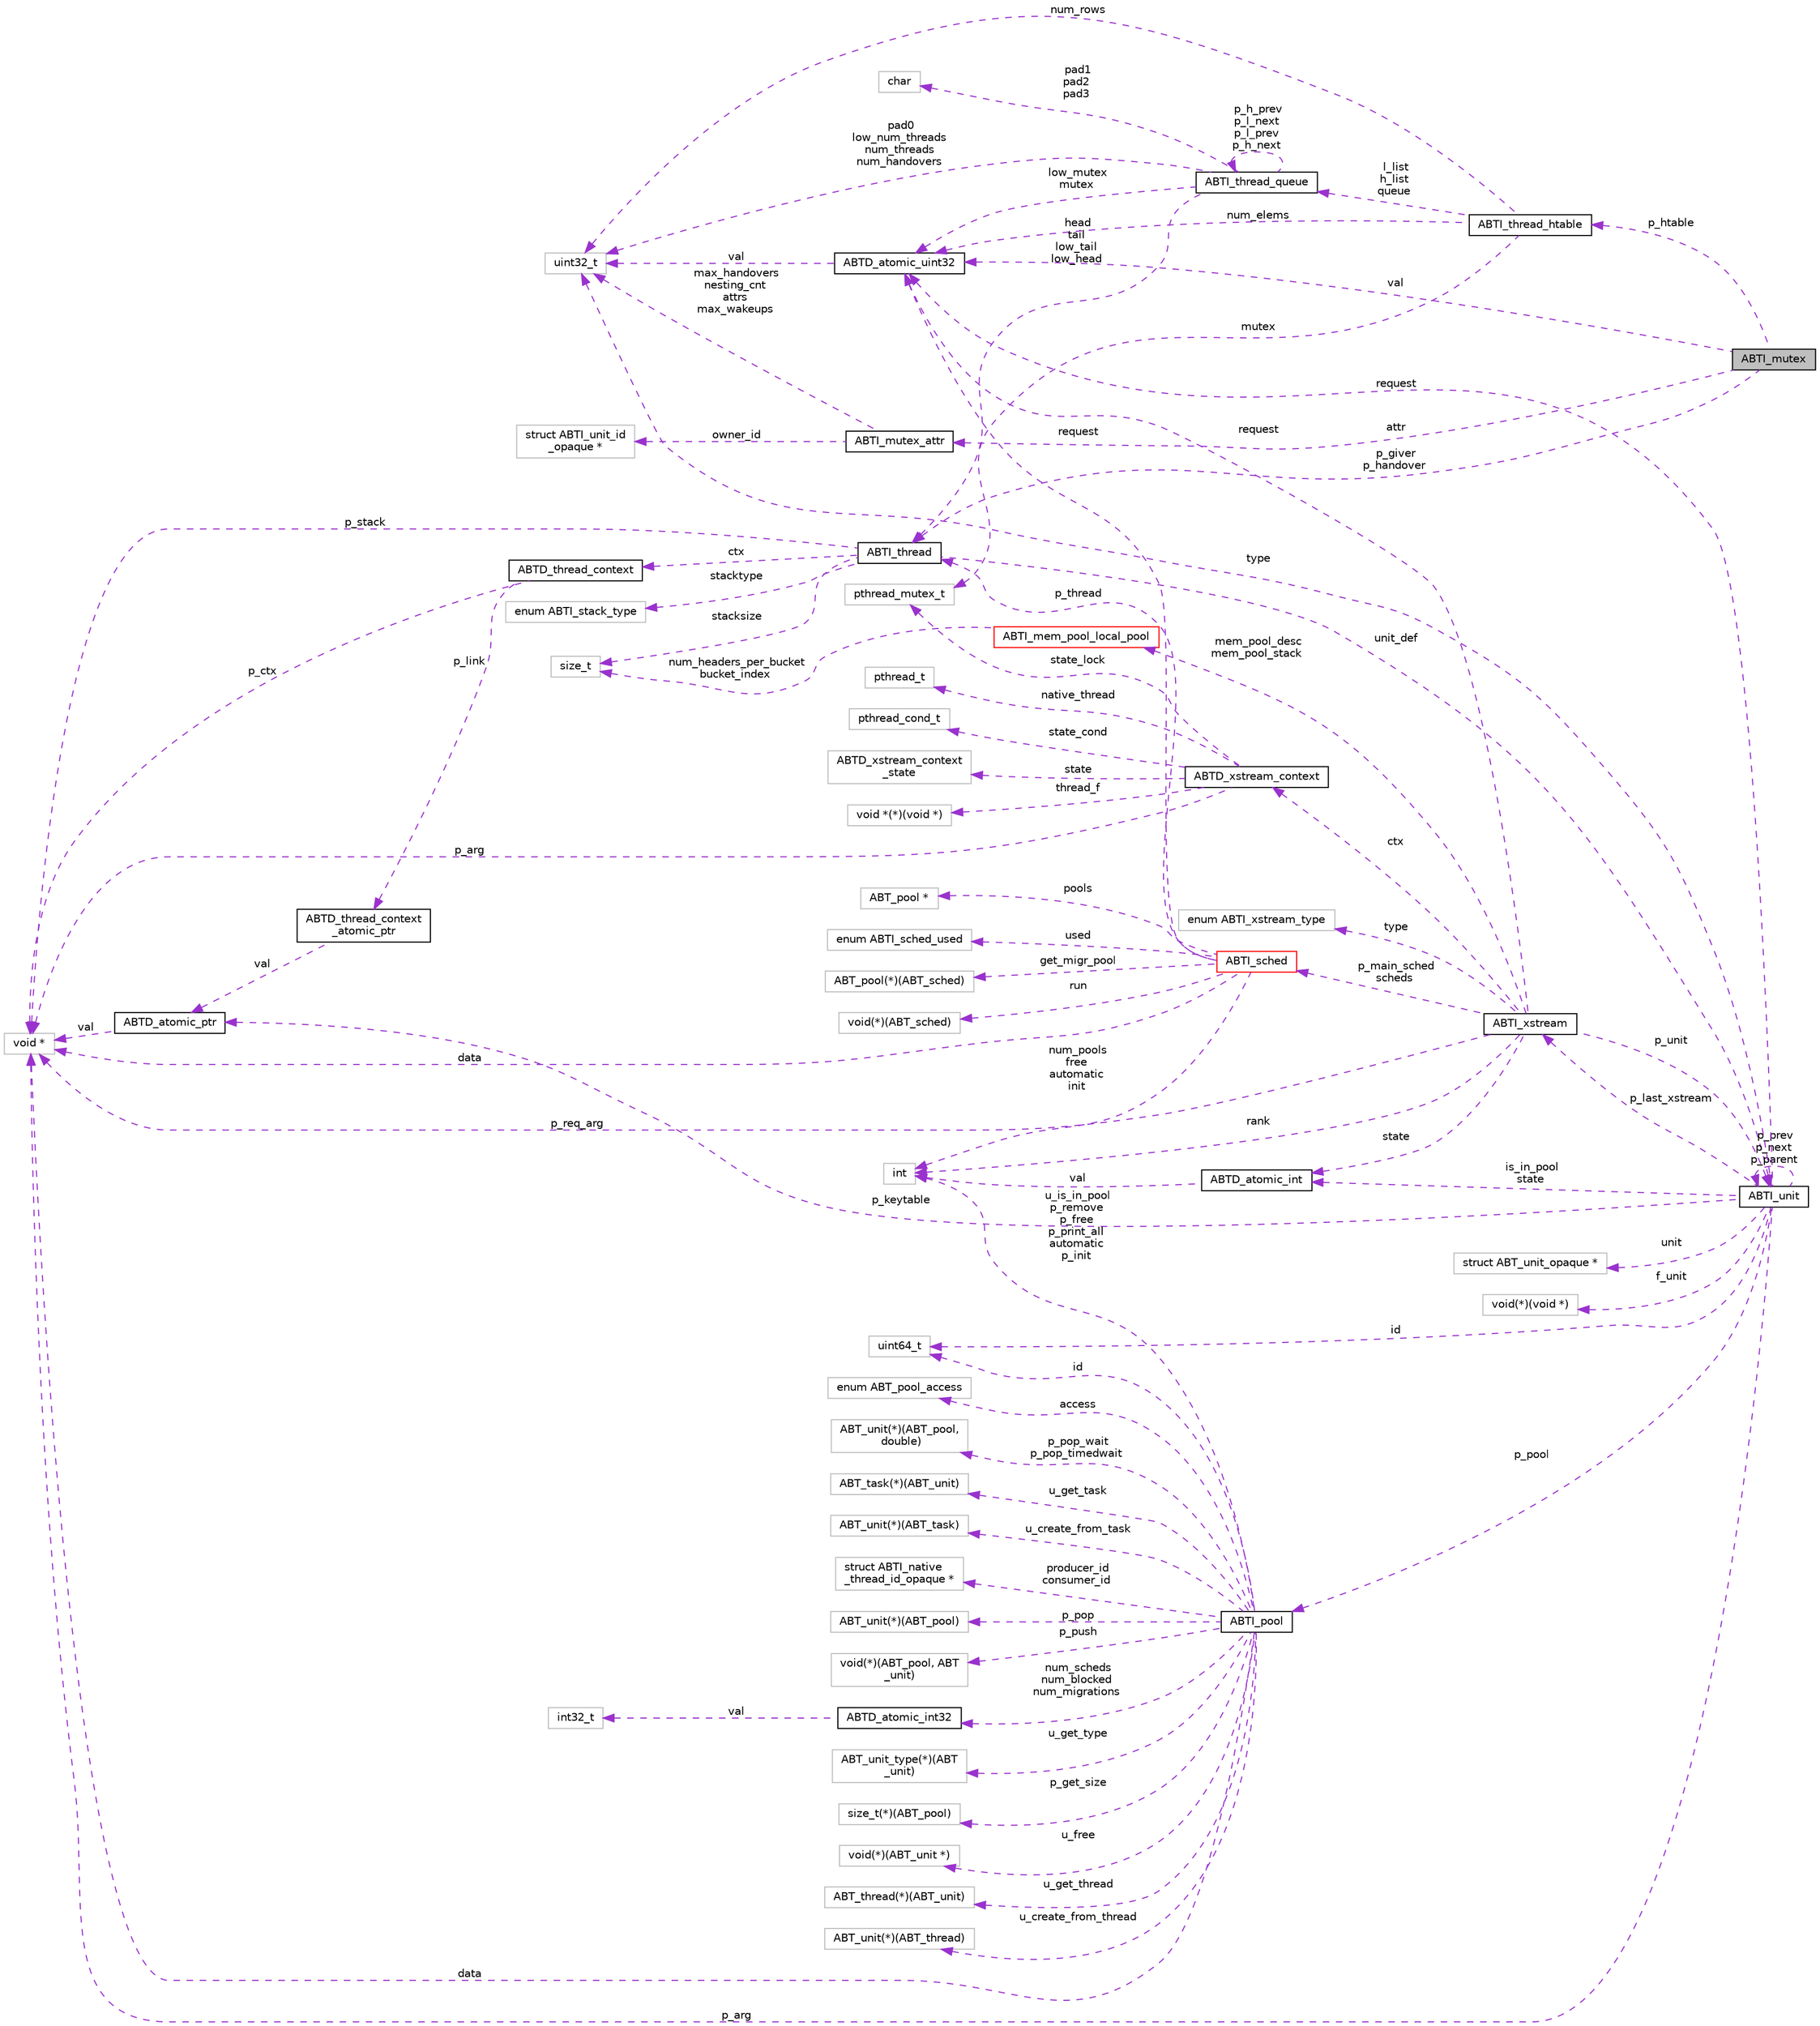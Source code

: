 digraph "ABTI_mutex"
{
  edge [fontname="Helvetica",fontsize="10",labelfontname="Helvetica",labelfontsize="10"];
  node [fontname="Helvetica",fontsize="10",shape=record];
  rankdir="LR";
  Node1 [label="ABTI_mutex",height=0.2,width=0.4,color="black", fillcolor="grey75", style="filled" fontcolor="black"];
  Node2 -> Node1 [dir="back",color="darkorchid3",fontsize="10",style="dashed",label=" p_giver\np_handover" ,fontname="Helvetica"];
  Node2 [label="ABTI_thread",height=0.2,width=0.4,color="black", fillcolor="white", style="filled",URL="$d3/d55/structABTI__thread.html"];
  Node3 -> Node2 [dir="back",color="darkorchid3",fontsize="10",style="dashed",label=" stacksize" ,fontname="Helvetica"];
  Node3 [label="size_t",height=0.2,width=0.4,color="grey75", fillcolor="white", style="filled"];
  Node4 -> Node2 [dir="back",color="darkorchid3",fontsize="10",style="dashed",label=" ctx" ,fontname="Helvetica"];
  Node4 [label="ABTD_thread_context",height=0.2,width=0.4,color="black", fillcolor="white", style="filled",URL="$d5/de4/structABTD__thread__context.html"];
  Node5 -> Node4 [dir="back",color="darkorchid3",fontsize="10",style="dashed",label=" p_link" ,fontname="Helvetica"];
  Node5 [label="ABTD_thread_context\l_atomic_ptr",height=0.2,width=0.4,color="black", fillcolor="white", style="filled",URL="$dd/dc0/structABTD__thread__context__atomic__ptr.html"];
  Node6 -> Node5 [dir="back",color="darkorchid3",fontsize="10",style="dashed",label=" val" ,fontname="Helvetica"];
  Node6 [label="ABTD_atomic_ptr",height=0.2,width=0.4,color="black", fillcolor="white", style="filled",URL="$df/d5b/structABTD__atomic__ptr.html"];
  Node7 -> Node6 [dir="back",color="darkorchid3",fontsize="10",style="dashed",label=" val" ,fontname="Helvetica"];
  Node7 [label="void *",height=0.2,width=0.4,color="grey75", fillcolor="white", style="filled"];
  Node7 -> Node4 [dir="back",color="darkorchid3",fontsize="10",style="dashed",label=" p_ctx" ,fontname="Helvetica"];
  Node8 -> Node2 [dir="back",color="darkorchid3",fontsize="10",style="dashed",label=" stacktype" ,fontname="Helvetica"];
  Node8 [label="enum ABTI_stack_type",height=0.2,width=0.4,color="grey75", fillcolor="white", style="filled"];
  Node7 -> Node2 [dir="back",color="darkorchid3",fontsize="10",style="dashed",label=" p_stack" ,fontname="Helvetica"];
  Node9 -> Node2 [dir="back",color="darkorchid3",fontsize="10",style="dashed",label=" unit_def" ,fontname="Helvetica"];
  Node9 [label="ABTI_unit",height=0.2,width=0.4,color="black", fillcolor="white", style="filled",URL="$dc/d58/structABTI__unit.html"];
  Node10 -> Node9 [dir="back",color="darkorchid3",fontsize="10",style="dashed",label=" f_unit" ,fontname="Helvetica"];
  Node10 [label="void(*)(void *)",height=0.2,width=0.4,color="grey75", fillcolor="white", style="filled"];
  Node11 -> Node9 [dir="back",color="darkorchid3",fontsize="10",style="dashed",label=" id" ,fontname="Helvetica"];
  Node11 [label="uint64_t",height=0.2,width=0.4,color="grey75", fillcolor="white", style="filled"];
  Node12 -> Node9 [dir="back",color="darkorchid3",fontsize="10",style="dashed",label=" p_pool" ,fontname="Helvetica"];
  Node12 [label="ABTI_pool",height=0.2,width=0.4,color="black", fillcolor="white", style="filled",URL="$df/d65/structABTI__pool.html"];
  Node13 -> Node12 [dir="back",color="darkorchid3",fontsize="10",style="dashed",label=" p_get_size" ,fontname="Helvetica"];
  Node13 [label="size_t(*)(ABT_pool)",height=0.2,width=0.4,color="grey75", fillcolor="white", style="filled"];
  Node14 -> Node12 [dir="back",color="darkorchid3",fontsize="10",style="dashed",label=" u_free" ,fontname="Helvetica"];
  Node14 [label="void(*)(ABT_unit *)",height=0.2,width=0.4,color="grey75", fillcolor="white", style="filled"];
  Node15 -> Node12 [dir="back",color="darkorchid3",fontsize="10",style="dashed",label=" u_get_thread" ,fontname="Helvetica"];
  Node15 [label="ABT_thread(*)(ABT_unit)",height=0.2,width=0.4,color="grey75", fillcolor="white", style="filled"];
  Node16 -> Node12 [dir="back",color="darkorchid3",fontsize="10",style="dashed",label=" u_create_from_thread" ,fontname="Helvetica"];
  Node16 [label="ABT_unit(*)(ABT_thread)",height=0.2,width=0.4,color="grey75", fillcolor="white", style="filled"];
  Node11 -> Node12 [dir="back",color="darkorchid3",fontsize="10",style="dashed",label=" id" ,fontname="Helvetica"];
  Node17 -> Node12 [dir="back",color="darkorchid3",fontsize="10",style="dashed",label=" access" ,fontname="Helvetica"];
  Node17 [label="enum ABT_pool_access",height=0.2,width=0.4,color="grey75", fillcolor="white", style="filled"];
  Node18 -> Node12 [dir="back",color="darkorchid3",fontsize="10",style="dashed",label=" p_push" ,fontname="Helvetica"];
  Node18 [label="void(*)(ABT_pool, ABT\l_unit)",height=0.2,width=0.4,color="grey75", fillcolor="white", style="filled"];
  Node19 -> Node12 [dir="back",color="darkorchid3",fontsize="10",style="dashed",label=" u_get_type" ,fontname="Helvetica"];
  Node19 [label="ABT_unit_type(*)(ABT\l_unit)",height=0.2,width=0.4,color="grey75", fillcolor="white", style="filled"];
  Node20 -> Node12 [dir="back",color="darkorchid3",fontsize="10",style="dashed",label=" p_pop_wait\np_pop_timedwait" ,fontname="Helvetica"];
  Node20 [label="ABT_unit(*)(ABT_pool,\l double)",height=0.2,width=0.4,color="grey75", fillcolor="white", style="filled"];
  Node21 -> Node12 [dir="back",color="darkorchid3",fontsize="10",style="dashed",label=" u_is_in_pool\np_remove\np_free\np_print_all\nautomatic\np_init" ,fontname="Helvetica"];
  Node21 [label="int",height=0.2,width=0.4,color="grey75", fillcolor="white", style="filled"];
  Node22 -> Node12 [dir="back",color="darkorchid3",fontsize="10",style="dashed",label=" num_scheds\nnum_blocked\nnum_migrations" ,fontname="Helvetica"];
  Node22 [label="ABTD_atomic_int32",height=0.2,width=0.4,color="black", fillcolor="white", style="filled",URL="$db/d9a/structABTD__atomic__int32.html"];
  Node23 -> Node22 [dir="back",color="darkorchid3",fontsize="10",style="dashed",label=" val" ,fontname="Helvetica"];
  Node23 [label="int32_t",height=0.2,width=0.4,color="grey75", fillcolor="white", style="filled"];
  Node24 -> Node12 [dir="back",color="darkorchid3",fontsize="10",style="dashed",label=" u_get_task" ,fontname="Helvetica"];
  Node24 [label="ABT_task(*)(ABT_unit)",height=0.2,width=0.4,color="grey75", fillcolor="white", style="filled"];
  Node25 -> Node12 [dir="back",color="darkorchid3",fontsize="10",style="dashed",label=" u_create_from_task" ,fontname="Helvetica"];
  Node25 [label="ABT_unit(*)(ABT_task)",height=0.2,width=0.4,color="grey75", fillcolor="white", style="filled"];
  Node26 -> Node12 [dir="back",color="darkorchid3",fontsize="10",style="dashed",label=" producer_id\nconsumer_id" ,fontname="Helvetica"];
  Node26 [label="struct ABTI_native\l_thread_id_opaque *",height=0.2,width=0.4,color="grey75", fillcolor="white", style="filled"];
  Node27 -> Node12 [dir="back",color="darkorchid3",fontsize="10",style="dashed",label=" p_pop" ,fontname="Helvetica"];
  Node27 [label="ABT_unit(*)(ABT_pool)",height=0.2,width=0.4,color="grey75", fillcolor="white", style="filled"];
  Node7 -> Node12 [dir="back",color="darkorchid3",fontsize="10",style="dashed",label=" data" ,fontname="Helvetica"];
  Node28 -> Node9 [dir="back",color="darkorchid3",fontsize="10",style="dashed",label=" p_last_xstream" ,fontname="Helvetica"];
  Node28 [label="ABTI_xstream",height=0.2,width=0.4,color="black", fillcolor="white", style="filled",URL="$dc/d3f/structABTI__xstream.html"];
  Node29 -> Node28 [dir="back",color="darkorchid3",fontsize="10",style="dashed",label=" ctx" ,fontname="Helvetica"];
  Node29 [label="ABTD_xstream_context",height=0.2,width=0.4,color="black", fillcolor="white", style="filled",URL="$df/dec/structABTD__xstream__context.html"];
  Node30 -> Node29 [dir="back",color="darkorchid3",fontsize="10",style="dashed",label=" state" ,fontname="Helvetica"];
  Node30 [label="ABTD_xstream_context\l_state",height=0.2,width=0.4,color="grey75", fillcolor="white", style="filled"];
  Node31 -> Node29 [dir="back",color="darkorchid3",fontsize="10",style="dashed",label=" thread_f" ,fontname="Helvetica"];
  Node31 [label="void *(*)(void *)",height=0.2,width=0.4,color="grey75", fillcolor="white", style="filled"];
  Node32 -> Node29 [dir="back",color="darkorchid3",fontsize="10",style="dashed",label=" state_lock" ,fontname="Helvetica"];
  Node32 [label="pthread_mutex_t",height=0.2,width=0.4,color="grey75", fillcolor="white", style="filled"];
  Node33 -> Node29 [dir="back",color="darkorchid3",fontsize="10",style="dashed",label=" native_thread" ,fontname="Helvetica"];
  Node33 [label="pthread_t",height=0.2,width=0.4,color="grey75", fillcolor="white", style="filled"];
  Node34 -> Node29 [dir="back",color="darkorchid3",fontsize="10",style="dashed",label=" state_cond" ,fontname="Helvetica"];
  Node34 [label="pthread_cond_t",height=0.2,width=0.4,color="grey75", fillcolor="white", style="filled"];
  Node7 -> Node29 [dir="back",color="darkorchid3",fontsize="10",style="dashed",label=" p_arg" ,fontname="Helvetica"];
  Node35 -> Node28 [dir="back",color="darkorchid3",fontsize="10",style="dashed",label=" p_main_sched\nscheds" ,fontname="Helvetica"];
  Node35 [label="ABTI_sched",height=0.2,width=0.4,color="red", fillcolor="white", style="filled",URL="$d0/dd5/structABTI__sched.html"];
  Node2 -> Node35 [dir="back",color="darkorchid3",fontsize="10",style="dashed",label=" p_thread" ,fontname="Helvetica"];
  Node36 -> Node35 [dir="back",color="darkorchid3",fontsize="10",style="dashed",label=" get_migr_pool" ,fontname="Helvetica"];
  Node36 [label="ABT_pool(*)(ABT_sched)",height=0.2,width=0.4,color="grey75", fillcolor="white", style="filled"];
  Node21 -> Node35 [dir="back",color="darkorchid3",fontsize="10",style="dashed",label=" num_pools\nfree\nautomatic\ninit" ,fontname="Helvetica"];
  Node37 -> Node35 [dir="back",color="darkorchid3",fontsize="10",style="dashed",label=" run" ,fontname="Helvetica"];
  Node37 [label="void(*)(ABT_sched)",height=0.2,width=0.4,color="grey75", fillcolor="white", style="filled"];
  Node38 -> Node35 [dir="back",color="darkorchid3",fontsize="10",style="dashed",label=" pools" ,fontname="Helvetica"];
  Node38 [label="ABT_pool *",height=0.2,width=0.4,color="grey75", fillcolor="white", style="filled"];
  Node39 -> Node35 [dir="back",color="darkorchid3",fontsize="10",style="dashed",label=" request" ,fontname="Helvetica"];
  Node39 [label="ABTD_atomic_uint32",height=0.2,width=0.4,color="black", fillcolor="white", style="filled",URL="$db/df7/structABTD__atomic__uint32.html"];
  Node40 -> Node39 [dir="back",color="darkorchid3",fontsize="10",style="dashed",label=" val" ,fontname="Helvetica"];
  Node40 [label="uint32_t",height=0.2,width=0.4,color="grey75", fillcolor="white", style="filled"];
  Node41 -> Node35 [dir="back",color="darkorchid3",fontsize="10",style="dashed",label=" used" ,fontname="Helvetica"];
  Node41 [label="enum ABTI_sched_used",height=0.2,width=0.4,color="grey75", fillcolor="white", style="filled"];
  Node7 -> Node35 [dir="back",color="darkorchid3",fontsize="10",style="dashed",label=" data" ,fontname="Helvetica"];
  Node42 -> Node28 [dir="back",color="darkorchid3",fontsize="10",style="dashed",label=" type" ,fontname="Helvetica"];
  Node42 [label="enum ABTI_xstream_type",height=0.2,width=0.4,color="grey75", fillcolor="white", style="filled"];
  Node43 -> Node28 [dir="back",color="darkorchid3",fontsize="10",style="dashed",label=" state" ,fontname="Helvetica"];
  Node43 [label="ABTD_atomic_int",height=0.2,width=0.4,color="black", fillcolor="white", style="filled",URL="$d5/df5/structABTD__atomic__int.html"];
  Node21 -> Node43 [dir="back",color="darkorchid3",fontsize="10",style="dashed",label=" val" ,fontname="Helvetica"];
  Node21 -> Node28 [dir="back",color="darkorchid3",fontsize="10",style="dashed",label=" rank" ,fontname="Helvetica"];
  Node44 -> Node28 [dir="back",color="darkorchid3",fontsize="10",style="dashed",label=" mem_pool_desc\nmem_pool_stack" ,fontname="Helvetica"];
  Node44 [label="ABTI_mem_pool_local_pool",height=0.2,width=0.4,color="red", fillcolor="white", style="filled",URL="$d6/d69/structABTI__mem__pool__local__pool.html"];
  Node3 -> Node44 [dir="back",color="darkorchid3",fontsize="10",style="dashed",label=" num_headers_per_bucket\nbucket_index" ,fontname="Helvetica"];
  Node39 -> Node28 [dir="back",color="darkorchid3",fontsize="10",style="dashed",label=" request" ,fontname="Helvetica"];
  Node7 -> Node28 [dir="back",color="darkorchid3",fontsize="10",style="dashed",label=" p_req_arg" ,fontname="Helvetica"];
  Node9 -> Node28 [dir="back",color="darkorchid3",fontsize="10",style="dashed",label=" p_unit" ,fontname="Helvetica"];
  Node40 -> Node9 [dir="back",color="darkorchid3",fontsize="10",style="dashed",label=" type" ,fontname="Helvetica"];
  Node43 -> Node9 [dir="back",color="darkorchid3",fontsize="10",style="dashed",label=" is_in_pool\nstate" ,fontname="Helvetica"];
  Node6 -> Node9 [dir="back",color="darkorchid3",fontsize="10",style="dashed",label=" p_keytable" ,fontname="Helvetica"];
  Node39 -> Node9 [dir="back",color="darkorchid3",fontsize="10",style="dashed",label=" request" ,fontname="Helvetica"];
  Node7 -> Node9 [dir="back",color="darkorchid3",fontsize="10",style="dashed",label=" p_arg" ,fontname="Helvetica"];
  Node45 -> Node9 [dir="back",color="darkorchid3",fontsize="10",style="dashed",label=" unit" ,fontname="Helvetica"];
  Node45 [label="struct ABT_unit_opaque *",height=0.2,width=0.4,color="grey75", fillcolor="white", style="filled"];
  Node9 -> Node9 [dir="back",color="darkorchid3",fontsize="10",style="dashed",label=" p_prev\np_next\np_parent" ,fontname="Helvetica"];
  Node46 -> Node1 [dir="back",color="darkorchid3",fontsize="10",style="dashed",label=" attr" ,fontname="Helvetica"];
  Node46 [label="ABTI_mutex_attr",height=0.2,width=0.4,color="black", fillcolor="white", style="filled",URL="$df/de7/structABTI__mutex__attr.html"];
  Node47 -> Node46 [dir="back",color="darkorchid3",fontsize="10",style="dashed",label=" owner_id" ,fontname="Helvetica"];
  Node47 [label="struct ABTI_unit_id\l_opaque *",height=0.2,width=0.4,color="grey75", fillcolor="white", style="filled"];
  Node40 -> Node46 [dir="back",color="darkorchid3",fontsize="10",style="dashed",label=" max_handovers\nnesting_cnt\nattrs\nmax_wakeups" ,fontname="Helvetica"];
  Node48 -> Node1 [dir="back",color="darkorchid3",fontsize="10",style="dashed",label=" p_htable" ,fontname="Helvetica"];
  Node48 [label="ABTI_thread_htable",height=0.2,width=0.4,color="black", fillcolor="white", style="filled",URL="$db/de5/structABTI__thread__htable.html"];
  Node32 -> Node48 [dir="back",color="darkorchid3",fontsize="10",style="dashed",label=" mutex" ,fontname="Helvetica"];
  Node49 -> Node48 [dir="back",color="darkorchid3",fontsize="10",style="dashed",label=" l_list\nh_list\nqueue" ,fontname="Helvetica"];
  Node49 [label="ABTI_thread_queue",height=0.2,width=0.4,color="black", fillcolor="white", style="filled",URL="$d4/deb/structABTI__thread__queue.html"];
  Node2 -> Node49 [dir="back",color="darkorchid3",fontsize="10",style="dashed",label=" head\ntail\nlow_tail\nlow_head" ,fontname="Helvetica"];
  Node50 -> Node49 [dir="back",color="darkorchid3",fontsize="10",style="dashed",label=" pad1\npad2\npad3" ,fontname="Helvetica"];
  Node50 [label="char",height=0.2,width=0.4,color="grey75", fillcolor="white", style="filled"];
  Node49 -> Node49 [dir="back",color="darkorchid3",fontsize="10",style="dashed",label=" p_h_prev\np_l_next\np_l_prev\np_h_next" ,fontname="Helvetica"];
  Node40 -> Node49 [dir="back",color="darkorchid3",fontsize="10",style="dashed",label=" pad0\nlow_num_threads\nnum_threads\nnum_handovers" ,fontname="Helvetica"];
  Node39 -> Node49 [dir="back",color="darkorchid3",fontsize="10",style="dashed",label=" low_mutex\nmutex" ,fontname="Helvetica"];
  Node40 -> Node48 [dir="back",color="darkorchid3",fontsize="10",style="dashed",label=" num_rows" ,fontname="Helvetica"];
  Node39 -> Node48 [dir="back",color="darkorchid3",fontsize="10",style="dashed",label=" num_elems" ,fontname="Helvetica"];
  Node39 -> Node1 [dir="back",color="darkorchid3",fontsize="10",style="dashed",label=" val" ,fontname="Helvetica"];
}
